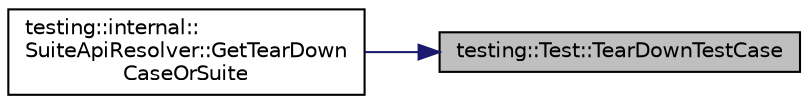 digraph "testing::Test::TearDownTestCase"
{
 // LATEX_PDF_SIZE
  bgcolor="transparent";
  edge [fontname="Helvetica",fontsize="10",labelfontname="Helvetica",labelfontsize="10"];
  node [fontname="Helvetica",fontsize="10",shape=record];
  rankdir="RL";
  Node1 [label="testing::Test::TearDownTestCase",height=0.2,width=0.4,color="black", fillcolor="grey75", style="filled", fontcolor="black",tooltip=" "];
  Node1 -> Node2 [dir="back",color="midnightblue",fontsize="10",style="solid",fontname="Helvetica"];
  Node2 [label="testing::internal::\lSuiteApiResolver::GetTearDown\lCaseOrSuite",height=0.2,width=0.4,color="black",URL="$structtesting_1_1internal_1_1SuiteApiResolver.html#a60e647dc7974c2e834812c491cbbca25",tooltip=" "];
}
